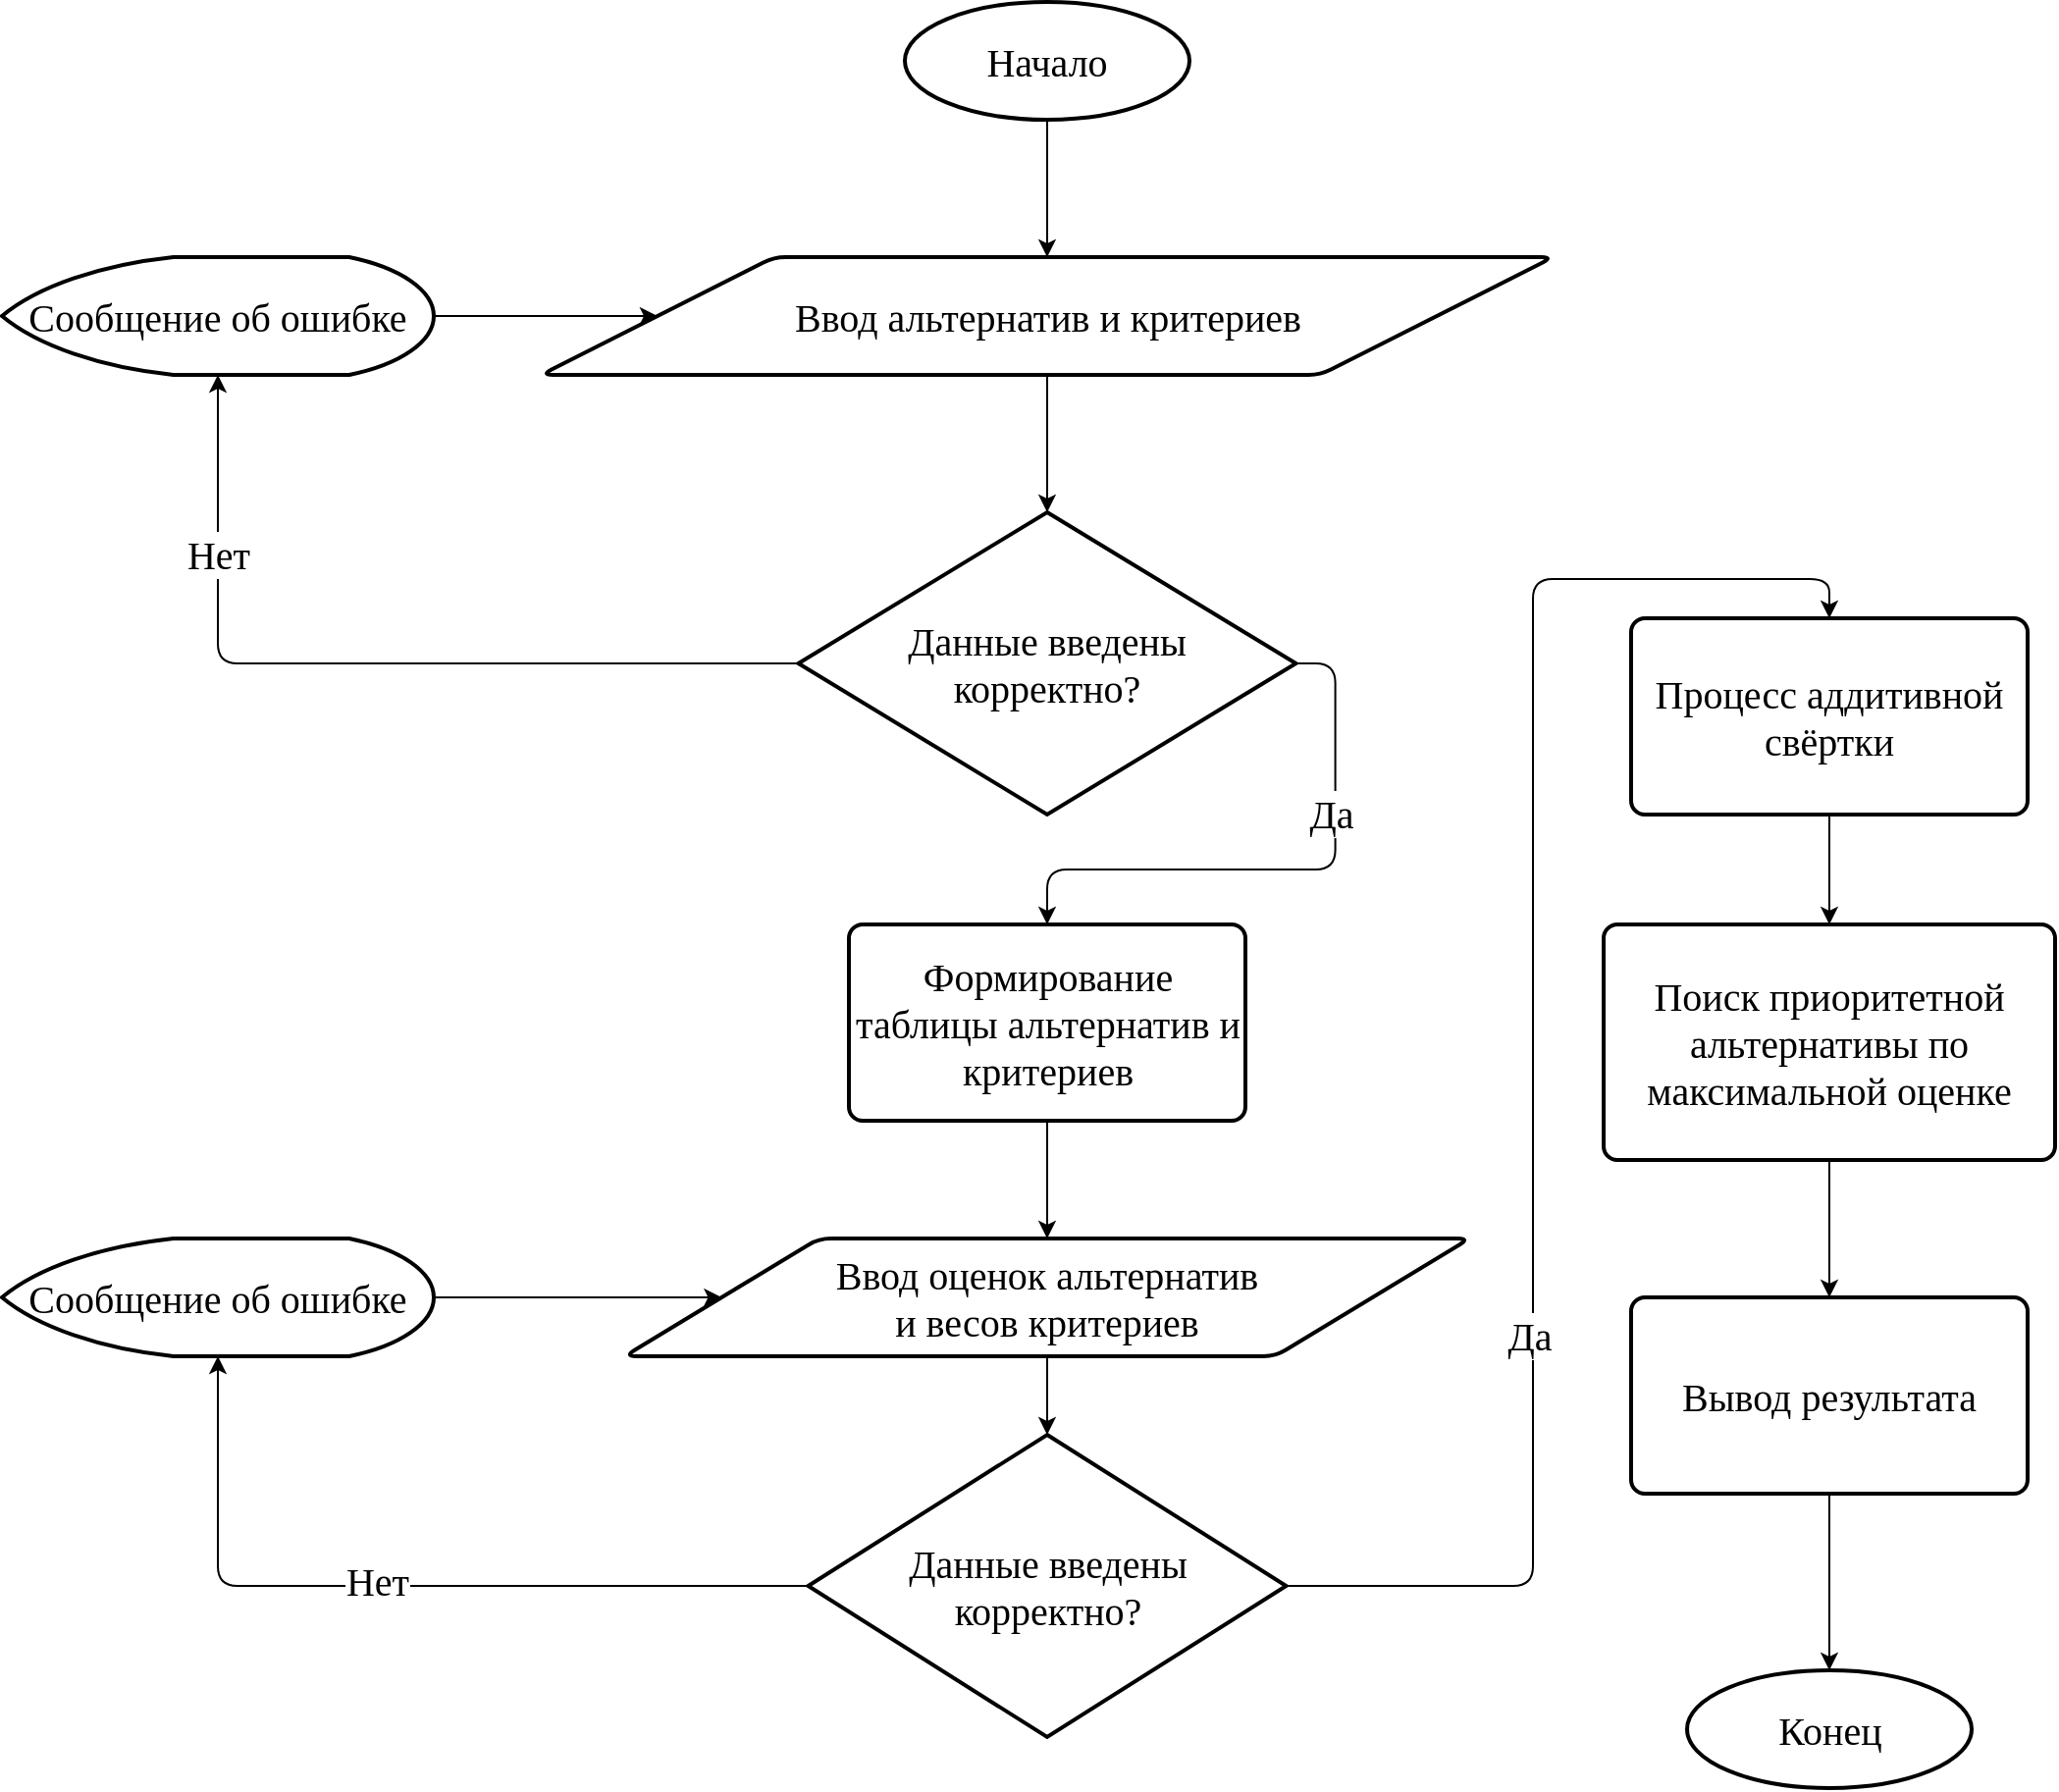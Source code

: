 <mxfile version="25.0.3">
  <diagram id="6a731a19-8d31-9384-78a2-239565b7b9f0" name="Page-1">
    <mxGraphModel dx="1368" dy="788" grid="1" gridSize="10" guides="1" tooltips="1" connect="1" arrows="1" fold="1" page="1" pageScale="1" pageWidth="1169" pageHeight="827" background="none" math="0" shadow="0">
      <root>
        <mxCell id="0" />
        <mxCell id="1" parent="0" />
        <mxCell id="lQvYiB9X6sUnosLCZAwg-3" value="" style="edgeStyle=orthogonalEdgeStyle;rounded=1;orthogonalLoop=1;jettySize=auto;entryX=0.5;entryY=0;entryDx=0;entryDy=0;html=1;fontFamily=Verdana;fontSize=20;" parent="1" source="lQvYiB9X6sUnosLCZAwg-1" target="lQvYiB9X6sUnosLCZAwg-2" edge="1">
          <mxGeometry relative="1" as="geometry" />
        </mxCell>
        <mxCell id="lQvYiB9X6sUnosLCZAwg-1" value="Начало" style="strokeWidth=2;shape=mxgraph.flowchart.start_1;rounded=1;whiteSpace=wrap;html=1;fontFamily=Verdana;fontSize=20;" parent="1" vertex="1">
          <mxGeometry x="530" y="100" width="145" height="60" as="geometry" />
        </mxCell>
        <mxCell id="lQvYiB9X6sUnosLCZAwg-2" value="Ввод альтернатив и критериев" style="shape=parallelogram;strokeWidth=2;perimeter=parallelogramPerimeter;rounded=1;arcSize=12;size=0.23;whiteSpace=wrap;html=1;fontFamily=Verdana;fontSize=20;" parent="1" vertex="1">
          <mxGeometry x="344.68" y="230" width="515.63" height="60" as="geometry" />
        </mxCell>
        <mxCell id="lQvYiB9X6sUnosLCZAwg-9" value="" style="edgeStyle=orthogonalEdgeStyle;rounded=1;orthogonalLoop=1;jettySize=auto;exitX=1;exitY=0.5;exitDx=0;exitDy=0;exitPerimeter=0;entryX=0;entryY=0.5;entryDx=0;entryDy=0;html=1;fontFamily=Verdana;fontSize=20;" parent="1" source="lQvYiB9X6sUnosLCZAwg-4" target="lQvYiB9X6sUnosLCZAwg-2" edge="1">
          <mxGeometry relative="1" as="geometry" />
        </mxCell>
        <mxCell id="lQvYiB9X6sUnosLCZAwg-4" value="Сообщение об ошибке" style="strokeWidth=2;shape=mxgraph.flowchart.display;rounded=1;whiteSpace=wrap;html=1;fontFamily=Verdana;fontSize=20;" parent="1" vertex="1">
          <mxGeometry x="70" y="230" width="220" height="60" as="geometry" />
        </mxCell>
        <mxCell id="lQvYiB9X6sUnosLCZAwg-11" value="" style="edgeStyle=orthogonalEdgeStyle;rounded=1;orthogonalLoop=1;jettySize=auto;exitX=1;exitY=0.5;exitDx=0;exitDy=0;exitPerimeter=0;entryX=0.5;entryY=0;entryDx=0;entryDy=0;html=1;fontFamily=Verdana;fontSize=20;" parent="1" source="lQvYiB9X6sUnosLCZAwg-5" target="lQvYiB9X6sUnosLCZAwg-10" edge="1">
          <mxGeometry relative="1" as="geometry" />
        </mxCell>
        <mxCell id="lQvYiB9X6sUnosLCZAwg-12" value="Да" style="edgeLabel;align=center;verticalAlign=middle;resizable=0;points=[];rounded=1;html=1;fontFamily=Verdana;fontSize=20;" parent="lQvYiB9X6sUnosLCZAwg-11" vertex="1" connectable="0">
          <mxGeometry x="-0.364" y="-3" relative="1" as="geometry">
            <mxPoint as="offset" />
          </mxGeometry>
        </mxCell>
        <mxCell id="lQvYiB9X6sUnosLCZAwg-5" value="Данные введены&lt;div&gt;корректно?&lt;/div&gt;" style="strokeWidth=2;shape=mxgraph.flowchart.decision;rounded=1;whiteSpace=wrap;html=1;fontFamily=Verdana;fontSize=20;" parent="1" vertex="1">
          <mxGeometry x="475.75" y="360" width="253.49" height="154" as="geometry" />
        </mxCell>
        <mxCell id="lQvYiB9X6sUnosLCZAwg-6" value="" style="edgeStyle=orthogonalEdgeStyle;rounded=1;orthogonalLoop=1;jettySize=auto;entryX=0.5;entryY=0;entryDx=0;entryDy=0;entryPerimeter=0;html=1;fontFamily=Verdana;fontSize=20;" parent="1" source="lQvYiB9X6sUnosLCZAwg-2" target="lQvYiB9X6sUnosLCZAwg-5" edge="1">
          <mxGeometry relative="1" as="geometry" />
        </mxCell>
        <mxCell id="lQvYiB9X6sUnosLCZAwg-7" value="" style="edgeStyle=orthogonalEdgeStyle;rounded=1;orthogonalLoop=1;jettySize=auto;exitX=0;exitY=0.5;exitDx=0;exitDy=0;exitPerimeter=0;entryX=0.5;entryY=1;entryDx=0;entryDy=0;entryPerimeter=0;html=1;fontFamily=Verdana;fontSize=20;" parent="1" source="lQvYiB9X6sUnosLCZAwg-5" target="lQvYiB9X6sUnosLCZAwg-4" edge="1">
          <mxGeometry relative="1" as="geometry" />
        </mxCell>
        <mxCell id="lQvYiB9X6sUnosLCZAwg-8" value="Нет" style="edgeLabel;align=center;verticalAlign=middle;resizable=0;points=[];rounded=1;html=1;fontFamily=Verdana;fontSize=20;" parent="lQvYiB9X6sUnosLCZAwg-7" vertex="1" connectable="0">
          <mxGeometry x="0.408" y="2" relative="1" as="geometry">
            <mxPoint x="2" y="-41" as="offset" />
          </mxGeometry>
        </mxCell>
        <mxCell id="lQvYiB9X6sUnosLCZAwg-14" value="" style="edgeStyle=orthogonalEdgeStyle;rounded=1;orthogonalLoop=1;jettySize=auto;exitX=0.5;exitY=1;exitDx=0;exitDy=0;entryX=0.5;entryY=0;entryDx=0;entryDy=0;html=1;fontFamily=Verdana;fontSize=20;" parent="1" source="lQvYiB9X6sUnosLCZAwg-10" target="lQvYiB9X6sUnosLCZAwg-13" edge="1">
          <mxGeometry relative="1" as="geometry" />
        </mxCell>
        <mxCell id="lQvYiB9X6sUnosLCZAwg-10" value="Формирование таблицы альтернатив и критериев" style="rounded=1;absoluteArcSize=1;arcSize=14;strokeWidth=2;whiteSpace=wrap;html=1;fontFamily=Verdana;fontSize=20;" parent="1" vertex="1">
          <mxGeometry x="501.5" y="570" width="202" height="100" as="geometry" />
        </mxCell>
        <mxCell id="lQvYiB9X6sUnosLCZAwg-13" value="Ввод оценок альтернатив&lt;div&gt;и весов критериев&lt;/div&gt;" style="shape=parallelogram;strokeWidth=2;perimeter=parallelogramPerimeter;rounded=1;arcSize=12;size=0.23;whiteSpace=wrap;html=1;fontFamily=Verdana;fontSize=20;" parent="1" vertex="1">
          <mxGeometry x="387.18" y="730" width="430.63" height="60" as="geometry" />
        </mxCell>
        <mxCell id="lQvYiB9X6sUnosLCZAwg-23" style="edgeStyle=orthogonalEdgeStyle;rounded=1;orthogonalLoop=1;jettySize=auto;html=1;exitX=1;exitY=0.5;exitDx=0;exitDy=0;exitPerimeter=0;entryX=0.5;entryY=0;entryDx=0;entryDy=0;fontSize=20;fontFamily=Verdana;" parent="1" source="lQvYiB9X6sUnosLCZAwg-15" target="lQvYiB9X6sUnosLCZAwg-21" edge="1">
          <mxGeometry relative="1" as="geometry">
            <Array as="points">
              <mxPoint x="850" y="907" />
              <mxPoint x="850" y="394" />
              <mxPoint x="1001" y="394" />
            </Array>
          </mxGeometry>
        </mxCell>
        <mxCell id="lQvYiB9X6sUnosLCZAwg-24" value="Да" style="edgeLabel;html=1;align=center;verticalAlign=middle;resizable=0;points=[];rounded=1;fontSize=20;fontFamily=Verdana;" parent="lQvYiB9X6sUnosLCZAwg-23" vertex="1" connectable="0">
          <mxGeometry x="-0.371" y="2" relative="1" as="geometry">
            <mxPoint as="offset" />
          </mxGeometry>
        </mxCell>
        <mxCell id="lQvYiB9X6sUnosLCZAwg-15" value="Данные введены&lt;div&gt;корректно?&lt;/div&gt;" style="strokeWidth=2;shape=mxgraph.flowchart.decision;rounded=1;whiteSpace=wrap;html=1;fontFamily=Verdana;fontSize=20;" parent="1" vertex="1">
          <mxGeometry x="480.74" y="830" width="243.51" height="154" as="geometry" />
        </mxCell>
        <mxCell id="lQvYiB9X6sUnosLCZAwg-16" style="edgeStyle=orthogonalEdgeStyle;rounded=1;orthogonalLoop=1;jettySize=auto;html=1;exitX=0.5;exitY=1;exitDx=0;exitDy=0;entryX=0.5;entryY=0;entryDx=0;entryDy=0;entryPerimeter=0;fontSize=20;fontFamily=Verdana;" parent="1" source="lQvYiB9X6sUnosLCZAwg-13" target="lQvYiB9X6sUnosLCZAwg-15" edge="1">
          <mxGeometry relative="1" as="geometry" />
        </mxCell>
        <mxCell id="lQvYiB9X6sUnosLCZAwg-20" style="edgeStyle=orthogonalEdgeStyle;rounded=1;orthogonalLoop=1;jettySize=auto;html=1;exitX=1;exitY=0.5;exitDx=0;exitDy=0;exitPerimeter=0;fontSize=20;fontFamily=Verdana;" parent="1" source="lQvYiB9X6sUnosLCZAwg-17" target="lQvYiB9X6sUnosLCZAwg-13" edge="1">
          <mxGeometry relative="1" as="geometry" />
        </mxCell>
        <mxCell id="lQvYiB9X6sUnosLCZAwg-17" value="Сообщение об ошибке" style="strokeWidth=2;shape=mxgraph.flowchart.display;rounded=1;whiteSpace=wrap;html=1;fontFamily=Verdana;fontSize=20;" parent="1" vertex="1">
          <mxGeometry x="70" y="730" width="220" height="60" as="geometry" />
        </mxCell>
        <mxCell id="lQvYiB9X6sUnosLCZAwg-18" style="edgeStyle=orthogonalEdgeStyle;rounded=1;orthogonalLoop=1;jettySize=auto;html=1;exitX=0;exitY=0.5;exitDx=0;exitDy=0;exitPerimeter=0;entryX=0.5;entryY=1;entryDx=0;entryDy=0;entryPerimeter=0;fontSize=20;fontFamily=Verdana;" parent="1" source="lQvYiB9X6sUnosLCZAwg-15" target="lQvYiB9X6sUnosLCZAwg-17" edge="1">
          <mxGeometry relative="1" as="geometry" />
        </mxCell>
        <mxCell id="lQvYiB9X6sUnosLCZAwg-19" value="Нет" style="edgeLabel;html=1;align=center;verticalAlign=middle;resizable=0;points=[];rounded=1;fontSize=20;fontFamily=Verdana;" parent="lQvYiB9X6sUnosLCZAwg-18" vertex="1" connectable="0">
          <mxGeometry x="0.05" y="-3" relative="1" as="geometry">
            <mxPoint as="offset" />
          </mxGeometry>
        </mxCell>
        <mxCell id="lQvYiB9X6sUnosLCZAwg-25" style="edgeStyle=orthogonalEdgeStyle;rounded=1;orthogonalLoop=1;jettySize=auto;html=1;exitX=0.5;exitY=1;exitDx=0;exitDy=0;entryX=0.5;entryY=0;entryDx=0;entryDy=0;fontSize=20;fontFamily=Verdana;" parent="1" source="lQvYiB9X6sUnosLCZAwg-21" target="lQvYiB9X6sUnosLCZAwg-22" edge="1">
          <mxGeometry relative="1" as="geometry" />
        </mxCell>
        <mxCell id="lQvYiB9X6sUnosLCZAwg-21" value="Процесс аддитивной свёртки" style="rounded=1;absoluteArcSize=1;arcSize=14;strokeWidth=2;whiteSpace=wrap;html=1;fontFamily=Verdana;fontSize=20;" parent="1" vertex="1">
          <mxGeometry x="900" y="414" width="202" height="100" as="geometry" />
        </mxCell>
        <mxCell id="lQvYiB9X6sUnosLCZAwg-27" style="edgeStyle=orthogonalEdgeStyle;rounded=1;orthogonalLoop=1;jettySize=auto;html=1;exitX=0.5;exitY=1;exitDx=0;exitDy=0;entryX=0.5;entryY=0;entryDx=0;entryDy=0;fontSize=20;fontFamily=Verdana;" parent="1" source="lQvYiB9X6sUnosLCZAwg-22" target="lQvYiB9X6sUnosLCZAwg-26" edge="1">
          <mxGeometry relative="1" as="geometry" />
        </mxCell>
        <mxCell id="lQvYiB9X6sUnosLCZAwg-22" value="Поиск приоритетной альтернативы по максимальной оценке" style="rounded=1;absoluteArcSize=1;arcSize=14;strokeWidth=2;whiteSpace=wrap;html=1;fontFamily=Verdana;fontSize=20;" parent="1" vertex="1">
          <mxGeometry x="886" y="570" width="230" height="120" as="geometry" />
        </mxCell>
        <mxCell id="lQvYiB9X6sUnosLCZAwg-26" value="Вывод результата" style="rounded=1;absoluteArcSize=1;arcSize=14;strokeWidth=2;whiteSpace=wrap;html=1;fontFamily=Verdana;fontSize=20;" parent="1" vertex="1">
          <mxGeometry x="900" y="760" width="202" height="100" as="geometry" />
        </mxCell>
        <mxCell id="lQvYiB9X6sUnosLCZAwg-28" value="Конец" style="strokeWidth=2;shape=mxgraph.flowchart.start_1;rounded=1;whiteSpace=wrap;html=1;fontFamily=Verdana;fontSize=20;" parent="1" vertex="1">
          <mxGeometry x="928.5" y="950" width="145" height="60" as="geometry" />
        </mxCell>
        <mxCell id="lQvYiB9X6sUnosLCZAwg-29" style="edgeStyle=orthogonalEdgeStyle;rounded=1;orthogonalLoop=1;jettySize=auto;html=1;exitX=0.5;exitY=1;exitDx=0;exitDy=0;entryX=0.5;entryY=0;entryDx=0;entryDy=0;entryPerimeter=0;fontSize=20;fontFamily=Verdana;" parent="1" source="lQvYiB9X6sUnosLCZAwg-26" target="lQvYiB9X6sUnosLCZAwg-28" edge="1">
          <mxGeometry relative="1" as="geometry" />
        </mxCell>
      </root>
    </mxGraphModel>
  </diagram>
</mxfile>
